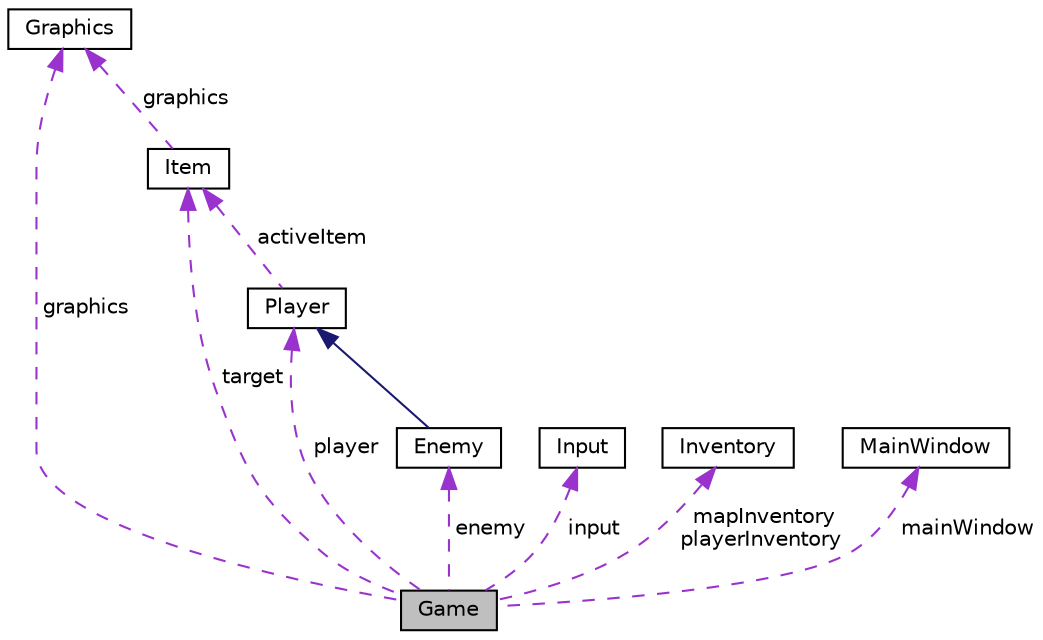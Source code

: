 digraph "Game"
{
 // LATEX_PDF_SIZE
  edge [fontname="Helvetica",fontsize="10",labelfontname="Helvetica",labelfontsize="10"];
  node [fontname="Helvetica",fontsize="10",shape=record];
  Node1 [label="Game",height=0.2,width=0.4,color="black", fillcolor="grey75", style="filled", fontcolor="black",tooltip=" "];
  Node2 -> Node1 [dir="back",color="darkorchid3",fontsize="10",style="dashed",label=" target" ,fontname="Helvetica"];
  Node2 [label="Item",height=0.2,width=0.4,color="black", fillcolor="white", style="filled",URL="$classItem.html",tooltip="Item header file."];
  Node3 -> Node2 [dir="back",color="darkorchid3",fontsize="10",style="dashed",label=" graphics" ,fontname="Helvetica"];
  Node3 [label="Graphics",height=0.2,width=0.4,color="black", fillcolor="white", style="filled",URL="$classGraphics.html",tooltip=" "];
  Node3 -> Node1 [dir="back",color="darkorchid3",fontsize="10",style="dashed",label=" graphics" ,fontname="Helvetica"];
  Node4 -> Node1 [dir="back",color="darkorchid3",fontsize="10",style="dashed",label=" enemy" ,fontname="Helvetica"];
  Node4 [label="Enemy",height=0.2,width=0.4,color="black", fillcolor="white", style="filled",URL="$classEnemy.html",tooltip=" "];
  Node5 -> Node4 [dir="back",color="midnightblue",fontsize="10",style="solid",fontname="Helvetica"];
  Node5 [label="Player",height=0.2,width=0.4,color="black", fillcolor="white", style="filled",URL="$classPlayer.html",tooltip="Player header file."];
  Node2 -> Node5 [dir="back",color="darkorchid3",fontsize="10",style="dashed",label=" activeItem" ,fontname="Helvetica"];
  Node6 -> Node1 [dir="back",color="darkorchid3",fontsize="10",style="dashed",label=" input" ,fontname="Helvetica"];
  Node6 [label="Input",height=0.2,width=0.4,color="black", fillcolor="white", style="filled",URL="$classInput.html",tooltip="Input class header."];
  Node7 -> Node1 [dir="back",color="darkorchid3",fontsize="10",style="dashed",label=" mapInventory\nplayerInventory" ,fontname="Helvetica"];
  Node7 [label="Inventory",height=0.2,width=0.4,color="black", fillcolor="white", style="filled",URL="$classInventory.html",tooltip=" "];
  Node5 -> Node1 [dir="back",color="darkorchid3",fontsize="10",style="dashed",label=" player" ,fontname="Helvetica"];
  Node8 -> Node1 [dir="back",color="darkorchid3",fontsize="10",style="dashed",label=" mainWindow" ,fontname="Helvetica"];
  Node8 [label="MainWindow",height=0.2,width=0.4,color="black", fillcolor="white", style="filled",URL="$classMainWindow.html",tooltip="Main window header file."];
}
